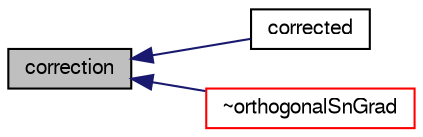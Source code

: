 digraph "correction"
{
  bgcolor="transparent";
  edge [fontname="FreeSans",fontsize="10",labelfontname="FreeSans",labelfontsize="10"];
  node [fontname="FreeSans",fontsize="10",shape=record];
  rankdir="LR";
  Node646 [label="correction",height=0.2,width=0.4,color="black", fillcolor="grey75", style="filled", fontcolor="black"];
  Node646 -> Node647 [dir="back",color="midnightblue",fontsize="10",style="solid",fontname="FreeSans"];
  Node647 [label="corrected",height=0.2,width=0.4,color="black",URL="$a22606.html#a09ea734bf81e6dc77b1347909d536fc1",tooltip="Return true if this scheme uses an explicit correction. "];
  Node646 -> Node648 [dir="back",color="midnightblue",fontsize="10",style="solid",fontname="FreeSans"];
  Node648 [label="~orthogonalSnGrad",height=0.2,width=0.4,color="red",URL="$a22606.html#a062fe10d4c15d1a86d9cba8362e4a938",tooltip="Destructor. "];
}
